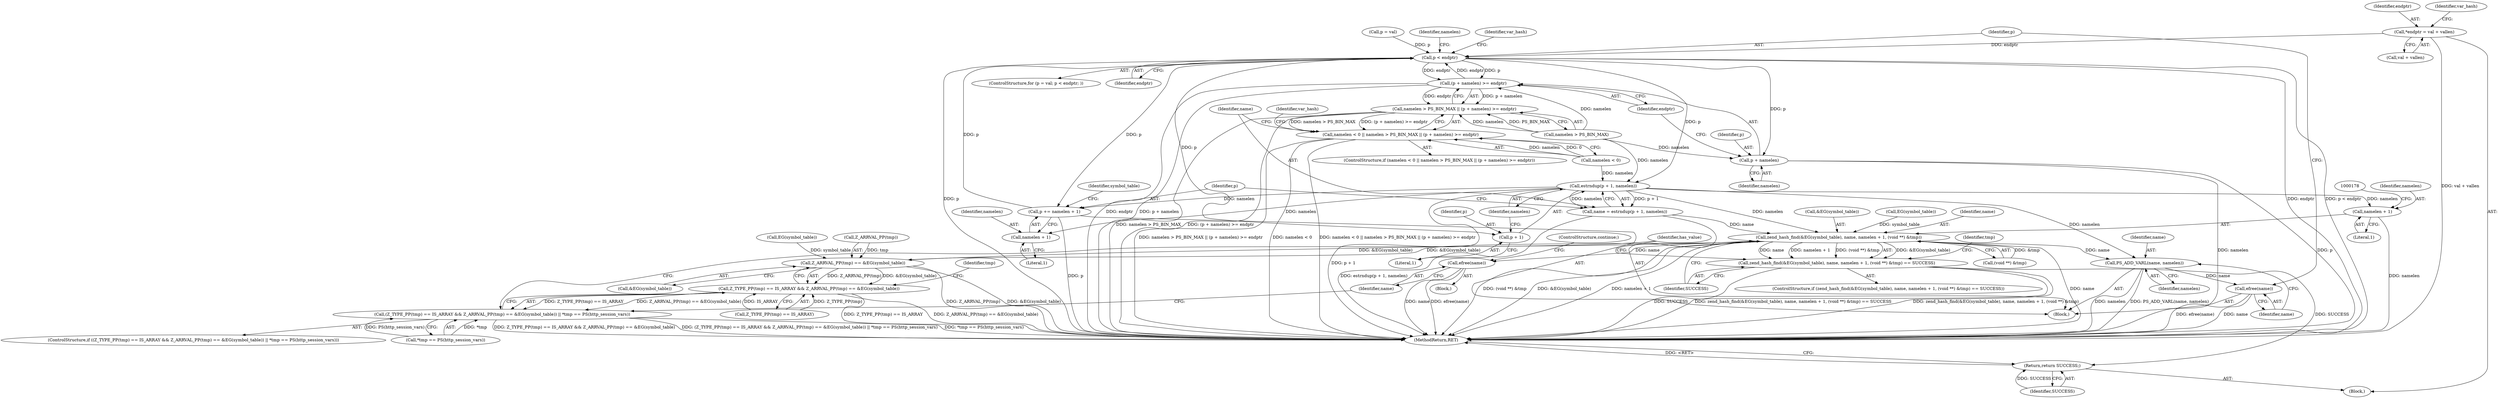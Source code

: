 digraph "0_php_3798eb6fd5dddb211b01d41495072fd9858d4e32_0@integer" {
"1000108" [label="(Call,*endptr = val + vallen)"];
"1000123" [label="(Call,p < endptr)"];
"1000145" [label="(Call,(p + namelen) >= endptr)"];
"1000141" [label="(Call,namelen > PS_BIN_MAX || (p + namelen) >= endptr)"];
"1000137" [label="(Call,namelen < 0 || namelen > PS_BIN_MAX || (p + namelen) >= endptr)"];
"1000146" [label="(Call,p + namelen)"];
"1000157" [label="(Call,estrndup(p + 1, namelen))"];
"1000155" [label="(Call,name = estrndup(p + 1, namelen))"];
"1000169" [label="(Call,zend_hash_find(&EG(symbol_table), name, namelen + 1, (void **) &tmp))"];
"1000168" [label="(Call,zend_hash_find(&EG(symbol_table), name, namelen + 1, (void **) &tmp) == SUCCESS)"];
"1000229" [label="(Return,return SUCCESS;)"];
"1000190" [label="(Call,Z_ARRVAL_PP(tmp) == &EG(symbol_table))"];
"1000185" [label="(Call,Z_TYPE_PP(tmp) == IS_ARRAY && Z_ARRVAL_PP(tmp) == &EG(symbol_table))"];
"1000184" [label="(Call,(Z_TYPE_PP(tmp) == IS_ARRAY && Z_ARRVAL_PP(tmp) == &EG(symbol_table)) || *tmp == PS(http_session_vars))"];
"1000202" [label="(Call,efree(name))"];
"1000222" [label="(Call,PS_ADD_VARL(name, namelen))"];
"1000225" [label="(Call,efree(name))"];
"1000162" [label="(Call,p += namelen + 1)"];
"1000164" [label="(Call,namelen + 1)"];
"1000174" [label="(Call,namelen + 1)"];
"1000158" [label="(Call,p + 1)"];
"1000168" [label="(Call,zend_hash_find(&EG(symbol_table), name, namelen + 1, (void **) &tmp) == SUCCESS)"];
"1000142" [label="(Call,namelen > PS_BIN_MAX)"];
"1000201" [label="(Block,)"];
"1000148" [label="(Identifier,namelen)"];
"1000228" [label="(Identifier,var_hash)"];
"1000138" [label="(Call,namelen < 0)"];
"1000190" [label="(Call,Z_ARRVAL_PP(tmp) == &EG(symbol_table))"];
"1000185" [label="(Call,Z_TYPE_PP(tmp) == IS_ARRAY && Z_ARRVAL_PP(tmp) == &EG(symbol_table))"];
"1000110" [label="(Call,val + vallen)"];
"1000193" [label="(Call,&EG(symbol_table))"];
"1000175" [label="(Identifier,namelen)"];
"1000176" [label="(Literal,1)"];
"1000119" [label="(ControlStructure,for (p = val; p < endptr; ))"];
"1000149" [label="(Identifier,endptr)"];
"1000163" [label="(Identifier,p)"];
"1000109" [label="(Identifier,endptr)"];
"1000229" [label="(Return,return SUCCESS;)"];
"1000196" [label="(Call,*tmp == PS(http_session_vars))"];
"1000155" [label="(Call,name = estrndup(p + 1, namelen))"];
"1000169" [label="(Call,zend_hash_find(&EG(symbol_table), name, namelen + 1, (void **) &tmp))"];
"1000203" [label="(Identifier,name)"];
"1000224" [label="(Identifier,namelen)"];
"1000226" [label="(Identifier,name)"];
"1000120" [label="(Call,p = val)"];
"1000174" [label="(Call,namelen + 1)"];
"1000108" [label="(Call,*endptr = val + vallen)"];
"1000170" [label="(Call,&EG(symbol_table))"];
"1000171" [label="(Call,EG(symbol_table))"];
"1000152" [label="(Identifier,var_hash)"];
"1000206" [label="(Identifier,has_value)"];
"1000225" [label="(Call,efree(name))"];
"1000166" [label="(Literal,1)"];
"1000159" [label="(Identifier,p)"];
"1000202" [label="(Call,efree(name))"];
"1000162" [label="(Call,p += namelen + 1)"];
"1000145" [label="(Call,(p + namelen) >= endptr)"];
"1000181" [label="(Identifier,SUCCESS)"];
"1000161" [label="(Identifier,namelen)"];
"1000125" [label="(Identifier,endptr)"];
"1000186" [label="(Call,Z_TYPE_PP(tmp) == IS_ARRAY)"];
"1000177" [label="(Call,(void **) &tmp)"];
"1000104" [label="(Block,)"];
"1000204" [label="(ControlStructure,continue;)"];
"1000160" [label="(Literal,1)"];
"1000137" [label="(Call,namelen < 0 || namelen > PS_BIN_MAX || (p + namelen) >= endptr)"];
"1000164" [label="(Call,namelen + 1)"];
"1000173" [label="(Identifier,name)"];
"1000222" [label="(Call,PS_ADD_VARL(name, namelen))"];
"1000118" [label="(Identifier,var_hash)"];
"1000165" [label="(Identifier,namelen)"];
"1000146" [label="(Call,p + namelen)"];
"1000141" [label="(Call,namelen > PS_BIN_MAX || (p + namelen) >= endptr)"];
"1000231" [label="(MethodReturn,RET)"];
"1000198" [label="(Identifier,tmp)"];
"1000156" [label="(Identifier,name)"];
"1000230" [label="(Identifier,SUCCESS)"];
"1000194" [label="(Call,EG(symbol_table))"];
"1000123" [label="(Call,p < endptr)"];
"1000158" [label="(Call,p + 1)"];
"1000191" [label="(Call,Z_ARRVAL_PP(tmp))"];
"1000184" [label="(Call,(Z_TYPE_PP(tmp) == IS_ARRAY && Z_ARRVAL_PP(tmp) == &EG(symbol_table)) || *tmp == PS(http_session_vars))"];
"1000136" [label="(ControlStructure,if (namelen < 0 || namelen > PS_BIN_MAX || (p + namelen) >= endptr))"];
"1000124" [label="(Identifier,p)"];
"1000129" [label="(Identifier,namelen)"];
"1000147" [label="(Identifier,p)"];
"1000157" [label="(Call,estrndup(p + 1, namelen))"];
"1000126" [label="(Block,)"];
"1000167" [label="(ControlStructure,if (zend_hash_find(&EG(symbol_table), name, namelen + 1, (void **) &tmp) == SUCCESS))"];
"1000183" [label="(ControlStructure,if ((Z_TYPE_PP(tmp) == IS_ARRAY && Z_ARRVAL_PP(tmp) == &EG(symbol_table)) || *tmp == PS(http_session_vars)))"];
"1000223" [label="(Identifier,name)"];
"1000188" [label="(Identifier,tmp)"];
"1000172" [label="(Identifier,symbol_table)"];
"1000108" -> "1000104"  [label="AST: "];
"1000108" -> "1000110"  [label="CFG: "];
"1000109" -> "1000108"  [label="AST: "];
"1000110" -> "1000108"  [label="AST: "];
"1000118" -> "1000108"  [label="CFG: "];
"1000108" -> "1000231"  [label="DDG: val + vallen"];
"1000108" -> "1000123"  [label="DDG: endptr"];
"1000123" -> "1000119"  [label="AST: "];
"1000123" -> "1000125"  [label="CFG: "];
"1000124" -> "1000123"  [label="AST: "];
"1000125" -> "1000123"  [label="AST: "];
"1000129" -> "1000123"  [label="CFG: "];
"1000228" -> "1000123"  [label="CFG: "];
"1000123" -> "1000231"  [label="DDG: endptr"];
"1000123" -> "1000231"  [label="DDG: p < endptr"];
"1000123" -> "1000231"  [label="DDG: p"];
"1000120" -> "1000123"  [label="DDG: p"];
"1000162" -> "1000123"  [label="DDG: p"];
"1000145" -> "1000123"  [label="DDG: endptr"];
"1000123" -> "1000145"  [label="DDG: p"];
"1000123" -> "1000145"  [label="DDG: endptr"];
"1000123" -> "1000146"  [label="DDG: p"];
"1000123" -> "1000157"  [label="DDG: p"];
"1000123" -> "1000158"  [label="DDG: p"];
"1000123" -> "1000162"  [label="DDG: p"];
"1000145" -> "1000141"  [label="AST: "];
"1000145" -> "1000149"  [label="CFG: "];
"1000146" -> "1000145"  [label="AST: "];
"1000149" -> "1000145"  [label="AST: "];
"1000141" -> "1000145"  [label="CFG: "];
"1000145" -> "1000231"  [label="DDG: endptr"];
"1000145" -> "1000231"  [label="DDG: p + namelen"];
"1000145" -> "1000141"  [label="DDG: p + namelen"];
"1000145" -> "1000141"  [label="DDG: endptr"];
"1000142" -> "1000145"  [label="DDG: namelen"];
"1000141" -> "1000137"  [label="AST: "];
"1000141" -> "1000142"  [label="CFG: "];
"1000142" -> "1000141"  [label="AST: "];
"1000137" -> "1000141"  [label="CFG: "];
"1000141" -> "1000231"  [label="DDG: namelen > PS_BIN_MAX"];
"1000141" -> "1000231"  [label="DDG: (p + namelen) >= endptr"];
"1000141" -> "1000137"  [label="DDG: namelen > PS_BIN_MAX"];
"1000141" -> "1000137"  [label="DDG: (p + namelen) >= endptr"];
"1000142" -> "1000141"  [label="DDG: namelen"];
"1000142" -> "1000141"  [label="DDG: PS_BIN_MAX"];
"1000137" -> "1000136"  [label="AST: "];
"1000137" -> "1000138"  [label="CFG: "];
"1000138" -> "1000137"  [label="AST: "];
"1000152" -> "1000137"  [label="CFG: "];
"1000156" -> "1000137"  [label="CFG: "];
"1000137" -> "1000231"  [label="DDG: namelen > PS_BIN_MAX || (p + namelen) >= endptr"];
"1000137" -> "1000231"  [label="DDG: namelen < 0"];
"1000137" -> "1000231"  [label="DDG: namelen < 0 || namelen > PS_BIN_MAX || (p + namelen) >= endptr"];
"1000138" -> "1000137"  [label="DDG: namelen"];
"1000138" -> "1000137"  [label="DDG: 0"];
"1000146" -> "1000148"  [label="CFG: "];
"1000147" -> "1000146"  [label="AST: "];
"1000148" -> "1000146"  [label="AST: "];
"1000149" -> "1000146"  [label="CFG: "];
"1000146" -> "1000231"  [label="DDG: namelen"];
"1000146" -> "1000231"  [label="DDG: p"];
"1000142" -> "1000146"  [label="DDG: namelen"];
"1000157" -> "1000155"  [label="AST: "];
"1000157" -> "1000161"  [label="CFG: "];
"1000158" -> "1000157"  [label="AST: "];
"1000161" -> "1000157"  [label="AST: "];
"1000155" -> "1000157"  [label="CFG: "];
"1000157" -> "1000231"  [label="DDG: p + 1"];
"1000157" -> "1000155"  [label="DDG: p + 1"];
"1000157" -> "1000155"  [label="DDG: namelen"];
"1000138" -> "1000157"  [label="DDG: namelen"];
"1000142" -> "1000157"  [label="DDG: namelen"];
"1000157" -> "1000162"  [label="DDG: namelen"];
"1000157" -> "1000164"  [label="DDG: namelen"];
"1000157" -> "1000169"  [label="DDG: namelen"];
"1000157" -> "1000174"  [label="DDG: namelen"];
"1000157" -> "1000222"  [label="DDG: namelen"];
"1000155" -> "1000126"  [label="AST: "];
"1000156" -> "1000155"  [label="AST: "];
"1000163" -> "1000155"  [label="CFG: "];
"1000155" -> "1000231"  [label="DDG: estrndup(p + 1, namelen)"];
"1000155" -> "1000169"  [label="DDG: name"];
"1000169" -> "1000168"  [label="AST: "];
"1000169" -> "1000177"  [label="CFG: "];
"1000170" -> "1000169"  [label="AST: "];
"1000173" -> "1000169"  [label="AST: "];
"1000174" -> "1000169"  [label="AST: "];
"1000177" -> "1000169"  [label="AST: "];
"1000181" -> "1000169"  [label="CFG: "];
"1000169" -> "1000231"  [label="DDG: name"];
"1000169" -> "1000231"  [label="DDG: (void **) &tmp"];
"1000169" -> "1000231"  [label="DDG: &EG(symbol_table)"];
"1000169" -> "1000231"  [label="DDG: namelen + 1"];
"1000169" -> "1000168"  [label="DDG: &EG(symbol_table)"];
"1000169" -> "1000168"  [label="DDG: name"];
"1000169" -> "1000168"  [label="DDG: namelen + 1"];
"1000169" -> "1000168"  [label="DDG: (void **) &tmp"];
"1000190" -> "1000169"  [label="DDG: &EG(symbol_table)"];
"1000171" -> "1000169"  [label="DDG: symbol_table"];
"1000177" -> "1000169"  [label="DDG: &tmp"];
"1000169" -> "1000190"  [label="DDG: &EG(symbol_table)"];
"1000169" -> "1000202"  [label="DDG: name"];
"1000169" -> "1000222"  [label="DDG: name"];
"1000168" -> "1000167"  [label="AST: "];
"1000168" -> "1000181"  [label="CFG: "];
"1000181" -> "1000168"  [label="AST: "];
"1000188" -> "1000168"  [label="CFG: "];
"1000206" -> "1000168"  [label="CFG: "];
"1000168" -> "1000231"  [label="DDG: SUCCESS"];
"1000168" -> "1000231"  [label="DDG: zend_hash_find(&EG(symbol_table), name, namelen + 1, (void **) &tmp) == SUCCESS"];
"1000168" -> "1000231"  [label="DDG: zend_hash_find(&EG(symbol_table), name, namelen + 1, (void **) &tmp)"];
"1000168" -> "1000229"  [label="DDG: SUCCESS"];
"1000229" -> "1000104"  [label="AST: "];
"1000229" -> "1000230"  [label="CFG: "];
"1000230" -> "1000229"  [label="AST: "];
"1000231" -> "1000229"  [label="CFG: "];
"1000229" -> "1000231"  [label="DDG: <RET>"];
"1000230" -> "1000229"  [label="DDG: SUCCESS"];
"1000190" -> "1000185"  [label="AST: "];
"1000190" -> "1000193"  [label="CFG: "];
"1000191" -> "1000190"  [label="AST: "];
"1000193" -> "1000190"  [label="AST: "];
"1000185" -> "1000190"  [label="CFG: "];
"1000190" -> "1000231"  [label="DDG: Z_ARRVAL_PP(tmp)"];
"1000190" -> "1000231"  [label="DDG: &EG(symbol_table)"];
"1000190" -> "1000185"  [label="DDG: Z_ARRVAL_PP(tmp)"];
"1000190" -> "1000185"  [label="DDG: &EG(symbol_table)"];
"1000191" -> "1000190"  [label="DDG: tmp"];
"1000194" -> "1000190"  [label="DDG: symbol_table"];
"1000185" -> "1000184"  [label="AST: "];
"1000185" -> "1000186"  [label="CFG: "];
"1000186" -> "1000185"  [label="AST: "];
"1000198" -> "1000185"  [label="CFG: "];
"1000184" -> "1000185"  [label="CFG: "];
"1000185" -> "1000231"  [label="DDG: Z_TYPE_PP(tmp) == IS_ARRAY"];
"1000185" -> "1000231"  [label="DDG: Z_ARRVAL_PP(tmp) == &EG(symbol_table)"];
"1000185" -> "1000184"  [label="DDG: Z_TYPE_PP(tmp) == IS_ARRAY"];
"1000185" -> "1000184"  [label="DDG: Z_ARRVAL_PP(tmp) == &EG(symbol_table)"];
"1000186" -> "1000185"  [label="DDG: Z_TYPE_PP(tmp)"];
"1000186" -> "1000185"  [label="DDG: IS_ARRAY"];
"1000184" -> "1000183"  [label="AST: "];
"1000184" -> "1000196"  [label="CFG: "];
"1000196" -> "1000184"  [label="AST: "];
"1000203" -> "1000184"  [label="CFG: "];
"1000206" -> "1000184"  [label="CFG: "];
"1000184" -> "1000231"  [label="DDG: Z_TYPE_PP(tmp) == IS_ARRAY && Z_ARRVAL_PP(tmp) == &EG(symbol_table)"];
"1000184" -> "1000231"  [label="DDG: (Z_TYPE_PP(tmp) == IS_ARRAY && Z_ARRVAL_PP(tmp) == &EG(symbol_table)) || *tmp == PS(http_session_vars)"];
"1000184" -> "1000231"  [label="DDG: *tmp == PS(http_session_vars)"];
"1000196" -> "1000184"  [label="DDG: *tmp"];
"1000196" -> "1000184"  [label="DDG: PS(http_session_vars)"];
"1000202" -> "1000201"  [label="AST: "];
"1000202" -> "1000203"  [label="CFG: "];
"1000203" -> "1000202"  [label="AST: "];
"1000204" -> "1000202"  [label="CFG: "];
"1000202" -> "1000231"  [label="DDG: name"];
"1000202" -> "1000231"  [label="DDG: efree(name)"];
"1000222" -> "1000126"  [label="AST: "];
"1000222" -> "1000224"  [label="CFG: "];
"1000223" -> "1000222"  [label="AST: "];
"1000224" -> "1000222"  [label="AST: "];
"1000226" -> "1000222"  [label="CFG: "];
"1000222" -> "1000231"  [label="DDG: PS_ADD_VARL(name, namelen)"];
"1000222" -> "1000231"  [label="DDG: namelen"];
"1000222" -> "1000225"  [label="DDG: name"];
"1000225" -> "1000126"  [label="AST: "];
"1000225" -> "1000226"  [label="CFG: "];
"1000226" -> "1000225"  [label="AST: "];
"1000124" -> "1000225"  [label="CFG: "];
"1000225" -> "1000231"  [label="DDG: efree(name)"];
"1000225" -> "1000231"  [label="DDG: name"];
"1000162" -> "1000126"  [label="AST: "];
"1000162" -> "1000164"  [label="CFG: "];
"1000163" -> "1000162"  [label="AST: "];
"1000164" -> "1000162"  [label="AST: "];
"1000172" -> "1000162"  [label="CFG: "];
"1000162" -> "1000231"  [label="DDG: p"];
"1000164" -> "1000166"  [label="CFG: "];
"1000165" -> "1000164"  [label="AST: "];
"1000166" -> "1000164"  [label="AST: "];
"1000174" -> "1000176"  [label="CFG: "];
"1000175" -> "1000174"  [label="AST: "];
"1000176" -> "1000174"  [label="AST: "];
"1000178" -> "1000174"  [label="CFG: "];
"1000174" -> "1000231"  [label="DDG: namelen"];
"1000158" -> "1000160"  [label="CFG: "];
"1000159" -> "1000158"  [label="AST: "];
"1000160" -> "1000158"  [label="AST: "];
"1000161" -> "1000158"  [label="CFG: "];
}
